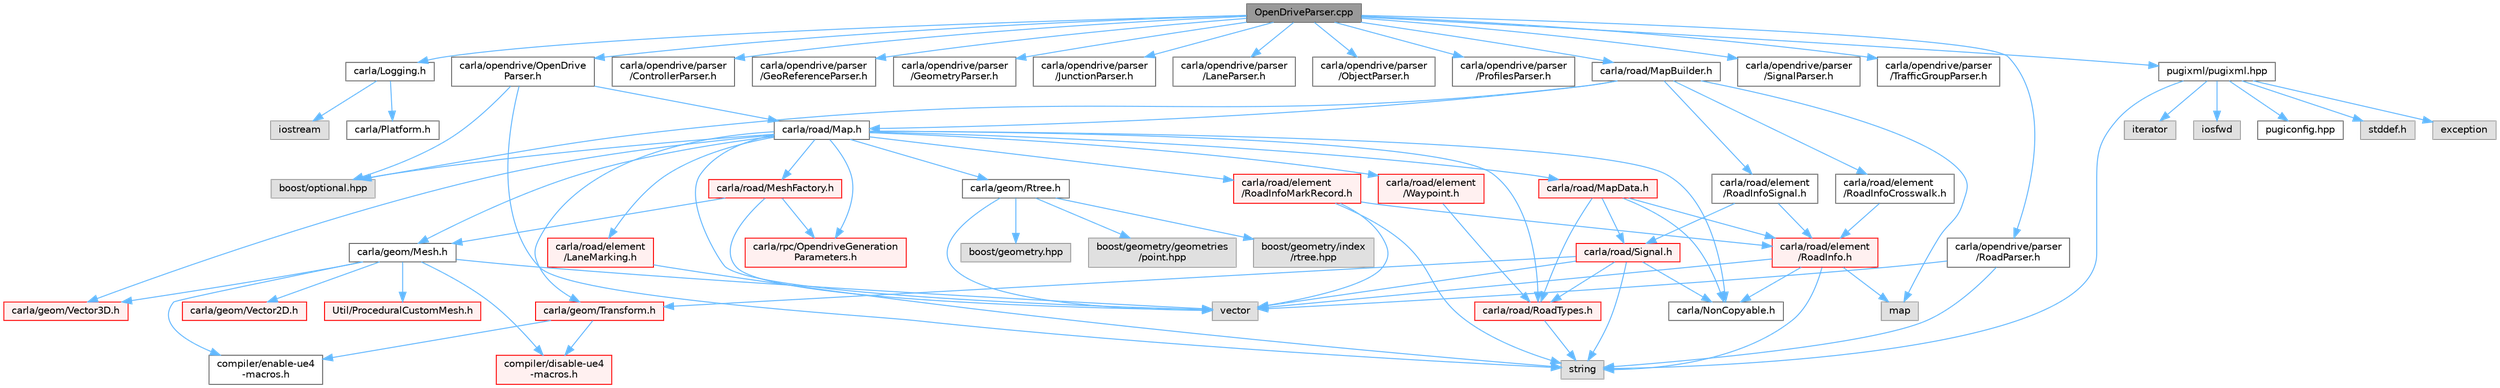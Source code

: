 digraph "OpenDriveParser.cpp"
{
 // INTERACTIVE_SVG=YES
 // LATEX_PDF_SIZE
  bgcolor="transparent";
  edge [fontname=Helvetica,fontsize=10,labelfontname=Helvetica,labelfontsize=10];
  node [fontname=Helvetica,fontsize=10,shape=box,height=0.2,width=0.4];
  Node1 [id="Node000001",label="OpenDriveParser.cpp",height=0.2,width=0.4,color="gray40", fillcolor="grey60", style="filled", fontcolor="black",tooltip=" "];
  Node1 -> Node2 [id="edge1_Node000001_Node000002",color="steelblue1",style="solid",tooltip=" "];
  Node2 [id="Node000002",label="carla/opendrive/OpenDrive\lParser.h",height=0.2,width=0.4,color="grey40", fillcolor="white", style="filled",URL="$d1/dd9/OpenDriveParser_8h.html",tooltip=" "];
  Node2 -> Node3 [id="edge2_Node000002_Node000003",color="steelblue1",style="solid",tooltip=" "];
  Node3 [id="Node000003",label="carla/road/Map.h",height=0.2,width=0.4,color="grey40", fillcolor="white", style="filled",URL="$df/d64/road_2Map_8h.html",tooltip=" "];
  Node3 -> Node4 [id="edge3_Node000003_Node000004",color="steelblue1",style="solid",tooltip=" "];
  Node4 [id="Node000004",label="carla/geom/Mesh.h",height=0.2,width=0.4,color="grey40", fillcolor="white", style="filled",URL="$d9/d31/Mesh_8h.html",tooltip=" "];
  Node4 -> Node5 [id="edge4_Node000004_Node000005",color="steelblue1",style="solid",tooltip=" "];
  Node5 [id="Node000005",label="vector",height=0.2,width=0.4,color="grey60", fillcolor="#E0E0E0", style="filled",tooltip=" "];
  Node4 -> Node6 [id="edge5_Node000004_Node000006",color="steelblue1",style="solid",tooltip=" "];
  Node6 [id="Node000006",label="carla/geom/Vector3D.h",height=0.2,width=0.4,color="red", fillcolor="#FFF0F0", style="filled",URL="$de/d70/geom_2Vector3D_8h.html",tooltip=" "];
  Node4 -> Node23 [id="edge6_Node000004_Node000023",color="steelblue1",style="solid",tooltip=" "];
  Node23 [id="Node000023",label="carla/geom/Vector2D.h",height=0.2,width=0.4,color="red", fillcolor="#FFF0F0", style="filled",URL="$d7/d26/geom_2Vector2D_8h.html",tooltip=" "];
  Node4 -> Node24 [id="edge7_Node000004_Node000024",color="steelblue1",style="solid",tooltip=" "];
  Node24 [id="Node000024",label="compiler/enable-ue4\l-macros.h",height=0.2,width=0.4,color="grey40", fillcolor="white", style="filled",URL="$d9/da2/enable-ue4-macros_8h.html",tooltip=" "];
  Node4 -> Node25 [id="edge8_Node000004_Node000025",color="steelblue1",style="solid",tooltip=" "];
  Node25 [id="Node000025",label="Util/ProceduralCustomMesh.h",height=0.2,width=0.4,color="red", fillcolor="#FFF0F0", style="filled",URL="$d5/d30/ProceduralCustomMesh_8h.html",tooltip=" "];
  Node4 -> Node27 [id="edge9_Node000004_Node000027",color="steelblue1",style="solid",tooltip=" "];
  Node27 [id="Node000027",label="compiler/disable-ue4\l-macros.h",height=0.2,width=0.4,color="red", fillcolor="#FFF0F0", style="filled",URL="$d2/d02/disable-ue4-macros_8h.html",tooltip=" "];
  Node3 -> Node32 [id="edge10_Node000003_Node000032",color="steelblue1",style="solid",tooltip=" "];
  Node32 [id="Node000032",label="carla/geom/Rtree.h",height=0.2,width=0.4,color="grey40", fillcolor="white", style="filled",URL="$d5/d30/Rtree_8h.html",tooltip=" "];
  Node32 -> Node5 [id="edge11_Node000032_Node000005",color="steelblue1",style="solid",tooltip=" "];
  Node32 -> Node33 [id="edge12_Node000032_Node000033",color="steelblue1",style="solid",tooltip=" "];
  Node33 [id="Node000033",label="boost/geometry.hpp",height=0.2,width=0.4,color="grey60", fillcolor="#E0E0E0", style="filled",tooltip=" "];
  Node32 -> Node34 [id="edge13_Node000032_Node000034",color="steelblue1",style="solid",tooltip=" "];
  Node34 [id="Node000034",label="boost/geometry/geometries\l/point.hpp",height=0.2,width=0.4,color="grey60", fillcolor="#E0E0E0", style="filled",tooltip=" "];
  Node32 -> Node35 [id="edge14_Node000032_Node000035",color="steelblue1",style="solid",tooltip=" "];
  Node35 [id="Node000035",label="boost/geometry/index\l/rtree.hpp",height=0.2,width=0.4,color="grey60", fillcolor="#E0E0E0", style="filled",tooltip=" "];
  Node3 -> Node36 [id="edge15_Node000003_Node000036",color="steelblue1",style="solid",tooltip=" "];
  Node36 [id="Node000036",label="carla/geom/Transform.h",height=0.2,width=0.4,color="red", fillcolor="#FFF0F0", style="filled",URL="$de/d17/geom_2Transform_8h.html",tooltip=" "];
  Node36 -> Node24 [id="edge16_Node000036_Node000024",color="steelblue1",style="solid",tooltip=" "];
  Node36 -> Node27 [id="edge17_Node000036_Node000027",color="steelblue1",style="solid",tooltip=" "];
  Node3 -> Node45 [id="edge18_Node000003_Node000045",color="steelblue1",style="solid",tooltip=" "];
  Node45 [id="Node000045",label="carla/NonCopyable.h",height=0.2,width=0.4,color="grey40", fillcolor="white", style="filled",URL="$d4/dd8/LibCarla_2source_2carla_2NonCopyable_8h.html",tooltip=" "];
  Node3 -> Node46 [id="edge19_Node000003_Node000046",color="steelblue1",style="solid",tooltip=" "];
  Node46 [id="Node000046",label="carla/road/element\l/LaneMarking.h",height=0.2,width=0.4,color="red", fillcolor="#FFF0F0", style="filled",URL="$d5/d4c/LaneMarking_8h.html",tooltip=" "];
  Node46 -> Node47 [id="edge20_Node000046_Node000047",color="steelblue1",style="solid",tooltip=" "];
  Node47 [id="Node000047",label="string",height=0.2,width=0.4,color="grey60", fillcolor="#E0E0E0", style="filled",tooltip=" "];
  Node3 -> Node48 [id="edge21_Node000003_Node000048",color="steelblue1",style="solid",tooltip=" "];
  Node48 [id="Node000048",label="carla/road/element\l/RoadInfoMarkRecord.h",height=0.2,width=0.4,color="red", fillcolor="#FFF0F0", style="filled",URL="$dd/d32/RoadInfoMarkRecord_8h.html",tooltip=" "];
  Node48 -> Node49 [id="edge22_Node000048_Node000049",color="steelblue1",style="solid",tooltip=" "];
  Node49 [id="Node000049",label="carla/road/element\l/RoadInfo.h",height=0.2,width=0.4,color="red", fillcolor="#FFF0F0", style="filled",URL="$de/d3a/RoadInfo_8h.html",tooltip=" "];
  Node49 -> Node45 [id="edge23_Node000049_Node000045",color="steelblue1",style="solid",tooltip=" "];
  Node49 -> Node51 [id="edge24_Node000049_Node000051",color="steelblue1",style="solid",tooltip=" "];
  Node51 [id="Node000051",label="map",height=0.2,width=0.4,color="grey60", fillcolor="#E0E0E0", style="filled",tooltip=" "];
  Node49 -> Node47 [id="edge25_Node000049_Node000047",color="steelblue1",style="solid",tooltip=" "];
  Node49 -> Node5 [id="edge26_Node000049_Node000005",color="steelblue1",style="solid",tooltip=" "];
  Node48 -> Node47 [id="edge27_Node000048_Node000047",color="steelblue1",style="solid",tooltip=" "];
  Node48 -> Node5 [id="edge28_Node000048_Node000005",color="steelblue1",style="solid",tooltip=" "];
  Node3 -> Node53 [id="edge29_Node000003_Node000053",color="steelblue1",style="solid",tooltip=" "];
  Node53 [id="Node000053",label="carla/road/element\l/Waypoint.h",height=0.2,width=0.4,color="red", fillcolor="#FFF0F0", style="filled",URL="$d3/dbb/road_2element_2Waypoint_8h.html",tooltip=" "];
  Node53 -> Node54 [id="edge30_Node000053_Node000054",color="steelblue1",style="solid",tooltip=" "];
  Node54 [id="Node000054",label="carla/road/RoadTypes.h",height=0.2,width=0.4,color="red", fillcolor="#FFF0F0", style="filled",URL="$d6/dbb/RoadTypes_8h.html",tooltip=" "];
  Node54 -> Node47 [id="edge31_Node000054_Node000047",color="steelblue1",style="solid",tooltip=" "];
  Node3 -> Node56 [id="edge32_Node000003_Node000056",color="steelblue1",style="solid",tooltip=" "];
  Node56 [id="Node000056",label="carla/road/MapData.h",height=0.2,width=0.4,color="red", fillcolor="#FFF0F0", style="filled",URL="$d5/db7/MapData_8h.html",tooltip=" "];
  Node56 -> Node45 [id="edge33_Node000056_Node000045",color="steelblue1",style="solid",tooltip=" "];
  Node56 -> Node49 [id="edge34_Node000056_Node000049",color="steelblue1",style="solid",tooltip=" "];
  Node56 -> Node54 [id="edge35_Node000056_Node000054",color="steelblue1",style="solid",tooltip=" "];
  Node56 -> Node81 [id="edge36_Node000056_Node000081",color="steelblue1",style="solid",tooltip=" "];
  Node81 [id="Node000081",label="carla/road/Signal.h",height=0.2,width=0.4,color="red", fillcolor="#FFF0F0", style="filled",URL="$d0/def/Signal_8h.html",tooltip=" "];
  Node81 -> Node45 [id="edge37_Node000081_Node000045",color="steelblue1",style="solid",tooltip=" "];
  Node81 -> Node54 [id="edge38_Node000081_Node000054",color="steelblue1",style="solid",tooltip=" "];
  Node81 -> Node36 [id="edge39_Node000081_Node000036",color="steelblue1",style="solid",tooltip=" "];
  Node81 -> Node47 [id="edge40_Node000081_Node000047",color="steelblue1",style="solid",tooltip=" "];
  Node81 -> Node5 [id="edge41_Node000081_Node000005",color="steelblue1",style="solid",tooltip=" "];
  Node3 -> Node54 [id="edge42_Node000003_Node000054",color="steelblue1",style="solid",tooltip=" "];
  Node3 -> Node88 [id="edge43_Node000003_Node000088",color="steelblue1",style="solid",tooltip=" "];
  Node88 [id="Node000088",label="carla/road/MeshFactory.h",height=0.2,width=0.4,color="red", fillcolor="#FFF0F0", style="filled",URL="$d9/d87/MeshFactory_8h.html",tooltip=" "];
  Node88 -> Node5 [id="edge44_Node000088_Node000005",color="steelblue1",style="solid",tooltip=" "];
  Node88 -> Node4 [id="edge45_Node000088_Node000004",color="steelblue1",style="solid",tooltip=" "];
  Node88 -> Node89 [id="edge46_Node000088_Node000089",color="steelblue1",style="solid",tooltip=" "];
  Node89 [id="Node000089",label="carla/rpc/OpendriveGeneration\lParameters.h",height=0.2,width=0.4,color="red", fillcolor="#FFF0F0", style="filled",URL="$d9/d3b/OpendriveGenerationParameters_8h.html",tooltip=" "];
  Node3 -> Node6 [id="edge47_Node000003_Node000006",color="steelblue1",style="solid",tooltip=" "];
  Node3 -> Node89 [id="edge48_Node000003_Node000089",color="steelblue1",style="solid",tooltip=" "];
  Node3 -> Node90 [id="edge49_Node000003_Node000090",color="steelblue1",style="solid",tooltip=" "];
  Node90 [id="Node000090",label="boost/optional.hpp",height=0.2,width=0.4,color="grey60", fillcolor="#E0E0E0", style="filled",tooltip=" "];
  Node3 -> Node5 [id="edge50_Node000003_Node000005",color="steelblue1",style="solid",tooltip=" "];
  Node2 -> Node90 [id="edge51_Node000002_Node000090",color="steelblue1",style="solid",tooltip=" "];
  Node2 -> Node47 [id="edge52_Node000002_Node000047",color="steelblue1",style="solid",tooltip=" "];
  Node1 -> Node13 [id="edge53_Node000001_Node000013",color="steelblue1",style="solid",tooltip=" "];
  Node13 [id="Node000013",label="carla/Logging.h",height=0.2,width=0.4,color="grey40", fillcolor="white", style="filled",URL="$de/d87/Logging_8h.html",tooltip=" "];
  Node13 -> Node14 [id="edge54_Node000013_Node000014",color="steelblue1",style="solid",tooltip=" "];
  Node14 [id="Node000014",label="carla/Platform.h",height=0.2,width=0.4,color="grey40", fillcolor="white", style="filled",URL="$d9/dd0/Platform_8h.html",tooltip=" "];
  Node13 -> Node15 [id="edge55_Node000013_Node000015",color="steelblue1",style="solid",tooltip=" "];
  Node15 [id="Node000015",label="iostream",height=0.2,width=0.4,color="grey60", fillcolor="#E0E0E0", style="filled",tooltip=" "];
  Node1 -> Node91 [id="edge56_Node000001_Node000091",color="steelblue1",style="solid",tooltip=" "];
  Node91 [id="Node000091",label="carla/opendrive/parser\l/ControllerParser.h",height=0.2,width=0.4,color="grey40", fillcolor="white", style="filled",URL="$d7/dfc/ControllerParser_8h.html",tooltip=" "];
  Node1 -> Node92 [id="edge57_Node000001_Node000092",color="steelblue1",style="solid",tooltip=" "];
  Node92 [id="Node000092",label="carla/opendrive/parser\l/GeoReferenceParser.h",height=0.2,width=0.4,color="grey40", fillcolor="white", style="filled",URL="$d9/df3/GeoReferenceParser_8h.html",tooltip=" "];
  Node1 -> Node93 [id="edge58_Node000001_Node000093",color="steelblue1",style="solid",tooltip=" "];
  Node93 [id="Node000093",label="carla/opendrive/parser\l/GeometryParser.h",height=0.2,width=0.4,color="grey40", fillcolor="white", style="filled",URL="$df/dfe/GeometryParser_8h.html",tooltip=" "];
  Node1 -> Node94 [id="edge59_Node000001_Node000094",color="steelblue1",style="solid",tooltip=" "];
  Node94 [id="Node000094",label="carla/opendrive/parser\l/JunctionParser.h",height=0.2,width=0.4,color="grey40", fillcolor="white", style="filled",URL="$d2/d60/JunctionParser_8h.html",tooltip=" "];
  Node1 -> Node95 [id="edge60_Node000001_Node000095",color="steelblue1",style="solid",tooltip=" "];
  Node95 [id="Node000095",label="carla/opendrive/parser\l/LaneParser.h",height=0.2,width=0.4,color="grey40", fillcolor="white", style="filled",URL="$d1/d8d/LaneParser_8h.html",tooltip=" "];
  Node1 -> Node96 [id="edge61_Node000001_Node000096",color="steelblue1",style="solid",tooltip=" "];
  Node96 [id="Node000096",label="carla/opendrive/parser\l/ObjectParser.h",height=0.2,width=0.4,color="grey40", fillcolor="white", style="filled",URL="$d2/d48/ObjectParser_8h.html",tooltip=" "];
  Node1 -> Node97 [id="edge62_Node000001_Node000097",color="steelblue1",style="solid",tooltip=" "];
  Node97 [id="Node000097",label="carla/opendrive/parser\l/ProfilesParser.h",height=0.2,width=0.4,color="grey40", fillcolor="white", style="filled",URL="$de/dfc/ProfilesParser_8h.html",tooltip=" "];
  Node1 -> Node98 [id="edge63_Node000001_Node000098",color="steelblue1",style="solid",tooltip=" "];
  Node98 [id="Node000098",label="carla/opendrive/parser\l/RoadParser.h",height=0.2,width=0.4,color="grey40", fillcolor="white", style="filled",URL="$d5/dc6/RoadParser_8h.html",tooltip=" "];
  Node98 -> Node5 [id="edge64_Node000098_Node000005",color="steelblue1",style="solid",tooltip=" "];
  Node98 -> Node47 [id="edge65_Node000098_Node000047",color="steelblue1",style="solid",tooltip=" "];
  Node1 -> Node99 [id="edge66_Node000001_Node000099",color="steelblue1",style="solid",tooltip=" "];
  Node99 [id="Node000099",label="carla/opendrive/parser\l/SignalParser.h",height=0.2,width=0.4,color="grey40", fillcolor="white", style="filled",URL="$d6/d36/SignalParser_8h.html",tooltip=" "];
  Node1 -> Node100 [id="edge67_Node000001_Node000100",color="steelblue1",style="solid",tooltip=" "];
  Node100 [id="Node000100",label="carla/opendrive/parser\l/TrafficGroupParser.h",height=0.2,width=0.4,color="grey40", fillcolor="white", style="filled",URL="$d7/d26/TrafficGroupParser_8h.html",tooltip=" "];
  Node1 -> Node101 [id="edge68_Node000001_Node000101",color="steelblue1",style="solid",tooltip=" "];
  Node101 [id="Node000101",label="carla/road/MapBuilder.h",height=0.2,width=0.4,color="grey40", fillcolor="white", style="filled",URL="$de/d3b/MapBuilder_8h.html",tooltip=" "];
  Node101 -> Node3 [id="edge69_Node000101_Node000003",color="steelblue1",style="solid",tooltip=" "];
  Node101 -> Node102 [id="edge70_Node000101_Node000102",color="steelblue1",style="solid",tooltip=" "];
  Node102 [id="Node000102",label="carla/road/element\l/RoadInfoCrosswalk.h",height=0.2,width=0.4,color="grey40", fillcolor="white", style="filled",URL="$da/dd7/RoadInfoCrosswalk_8h.html",tooltip=" "];
  Node102 -> Node49 [id="edge71_Node000102_Node000049",color="steelblue1",style="solid",tooltip=" "];
  Node101 -> Node103 [id="edge72_Node000101_Node000103",color="steelblue1",style="solid",tooltip=" "];
  Node103 [id="Node000103",label="carla/road/element\l/RoadInfoSignal.h",height=0.2,width=0.4,color="grey40", fillcolor="white", style="filled",URL="$d1/d1d/RoadInfoSignal_8h.html",tooltip=" "];
  Node103 -> Node81 [id="edge73_Node000103_Node000081",color="steelblue1",style="solid",tooltip=" "];
  Node103 -> Node49 [id="edge74_Node000103_Node000049",color="steelblue1",style="solid",tooltip=" "];
  Node101 -> Node90 [id="edge75_Node000101_Node000090",color="steelblue1",style="solid",tooltip=" "];
  Node101 -> Node51 [id="edge76_Node000101_Node000051",color="steelblue1",style="solid",tooltip=" "];
  Node1 -> Node104 [id="edge77_Node000001_Node000104",color="steelblue1",style="solid",tooltip=" "];
  Node104 [id="Node000104",label="pugixml/pugixml.hpp",height=0.2,width=0.4,color="grey40", fillcolor="white", style="filled",URL="$df/d63/pugixml_8hpp.html",tooltip=" "];
  Node104 -> Node105 [id="edge78_Node000104_Node000105",color="steelblue1",style="solid",tooltip=" "];
  Node105 [id="Node000105",label="pugiconfig.hpp",height=0.2,width=0.4,color="grey40", fillcolor="white", style="filled",URL="$df/d4b/pugiconfig_8hpp.html",tooltip=" "];
  Node104 -> Node106 [id="edge79_Node000104_Node000106",color="steelblue1",style="solid",tooltip=" "];
  Node106 [id="Node000106",label="stddef.h",height=0.2,width=0.4,color="grey60", fillcolor="#E0E0E0", style="filled",tooltip=" "];
  Node104 -> Node107 [id="edge80_Node000104_Node000107",color="steelblue1",style="solid",tooltip=" "];
  Node107 [id="Node000107",label="exception",height=0.2,width=0.4,color="grey60", fillcolor="#E0E0E0", style="filled",tooltip=" "];
  Node104 -> Node61 [id="edge81_Node000104_Node000061",color="steelblue1",style="solid",tooltip=" "];
  Node61 [id="Node000061",label="iterator",height=0.2,width=0.4,color="grey60", fillcolor="#E0E0E0", style="filled",tooltip=" "];
  Node104 -> Node108 [id="edge82_Node000104_Node000108",color="steelblue1",style="solid",tooltip=" "];
  Node108 [id="Node000108",label="iosfwd",height=0.2,width=0.4,color="grey60", fillcolor="#E0E0E0", style="filled",tooltip=" "];
  Node104 -> Node47 [id="edge83_Node000104_Node000047",color="steelblue1",style="solid",tooltip=" "];
}
